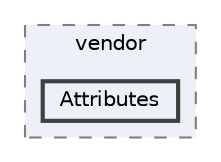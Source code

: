 digraph "dev.sharpishly.com/website/vendor/Attributes"
{
 // LATEX_PDF_SIZE
  bgcolor="transparent";
  edge [fontname=Helvetica,fontsize=10,labelfontname=Helvetica,labelfontsize=10];
  node [fontname=Helvetica,fontsize=10,shape=box,height=0.2,width=0.4];
  compound=true
  subgraph clusterdir_6031a4b2d1cb1e9d66cf451e65c1ec22 {
    graph [ bgcolor="#edf0f7", pencolor="grey50", label="vendor", fontname=Helvetica,fontsize=10 style="filled,dashed", URL="dir_6031a4b2d1cb1e9d66cf451e65c1ec22.html",tooltip=""]
  dir_5539b10946b4377cee1cb575745f922f [label="Attributes", fillcolor="#edf0f7", color="grey25", style="filled,bold", URL="dir_5539b10946b4377cee1cb575745f922f.html",tooltip=""];
  }
}
